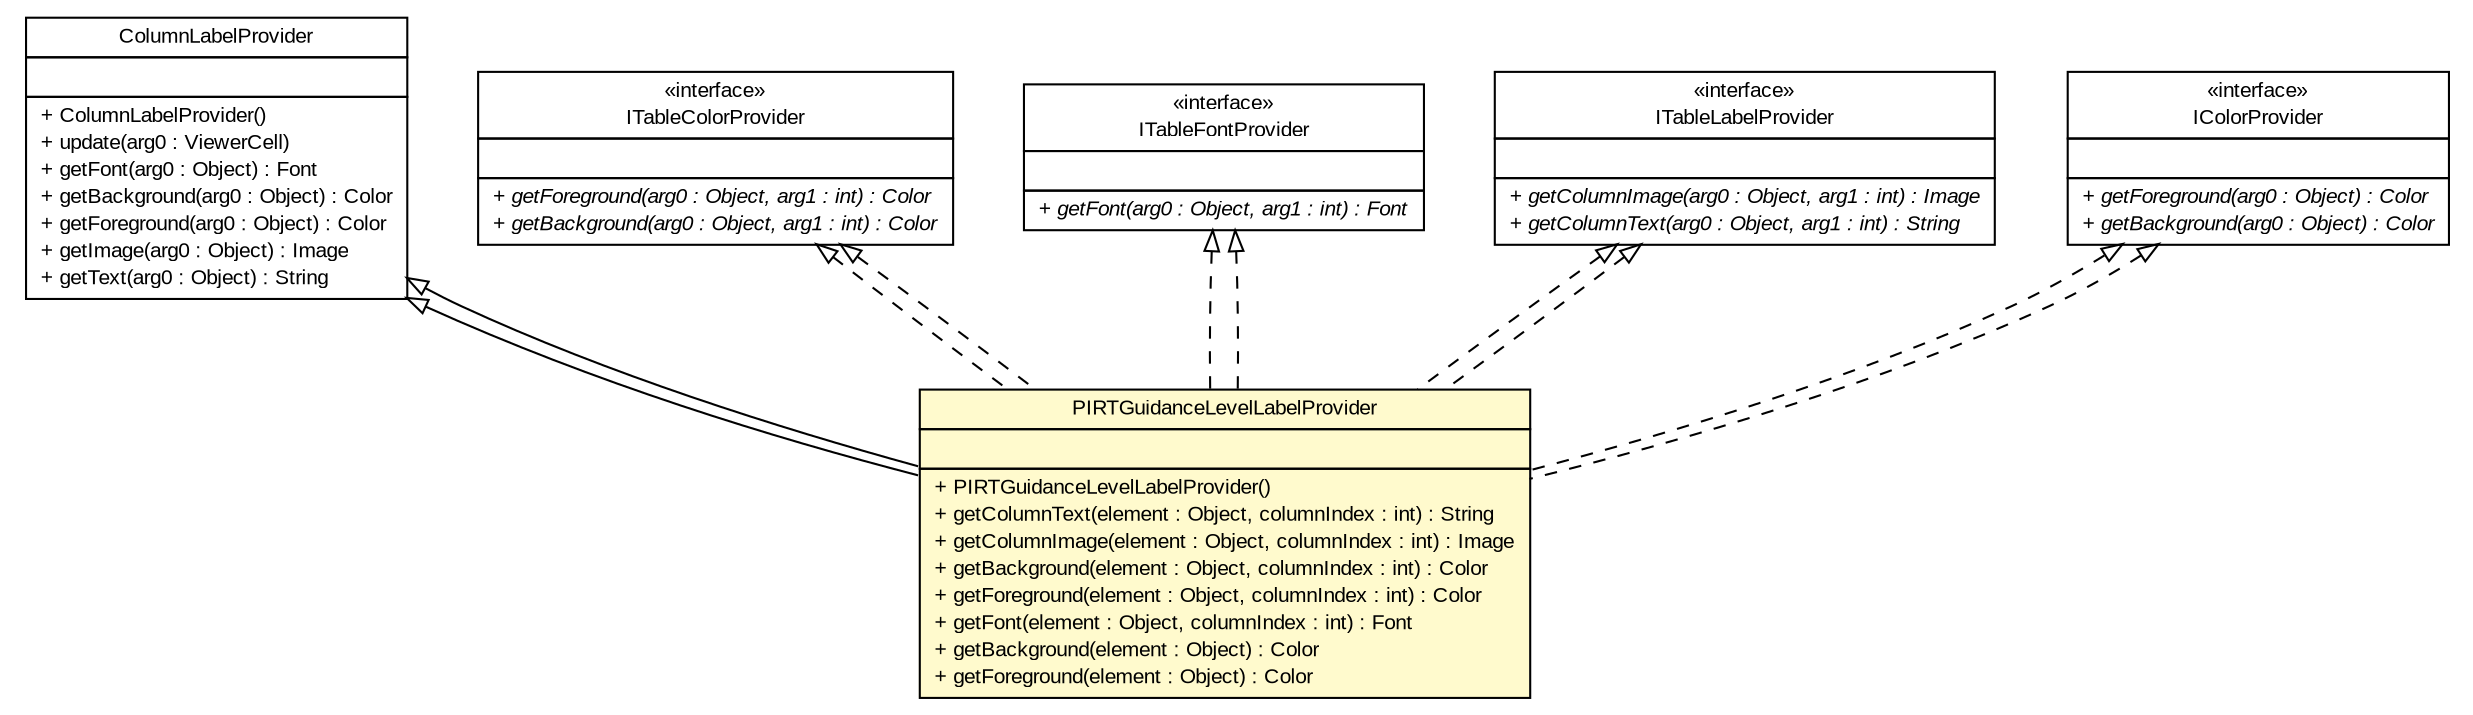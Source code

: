 #!/usr/local/bin/dot
#
# Class diagram 
# Generated by UMLGraph version R5_6-24-gf6e263 (http://www.umlgraph.org/)
#

digraph G {
	edge [fontname="arial",fontsize=10,labelfontname="arial",labelfontsize=10];
	node [fontname="arial",fontsize=10,shape=plaintext];
	nodesep=0.25;
	ranksep=0.5;
	// gov.sandia.cf.parts.ui.pirt.editors.PIRTGuidanceLevelLabelProvider
	c321520 [label=<<table title="gov.sandia.cf.parts.ui.pirt.editors.PIRTGuidanceLevelLabelProvider" border="0" cellborder="1" cellspacing="0" cellpadding="2" port="p" bgcolor="lemonChiffon" href="./PIRTGuidanceLevelLabelProvider.html">
		<tr><td><table border="0" cellspacing="0" cellpadding="1">
<tr><td align="center" balign="center"> PIRTGuidanceLevelLabelProvider </td></tr>
		</table></td></tr>
		<tr><td><table border="0" cellspacing="0" cellpadding="1">
<tr><td align="left" balign="left">  </td></tr>
		</table></td></tr>
		<tr><td><table border="0" cellspacing="0" cellpadding="1">
<tr><td align="left" balign="left"> + PIRTGuidanceLevelLabelProvider() </td></tr>
<tr><td align="left" balign="left"> + getColumnText(element : Object, columnIndex : int) : String </td></tr>
<tr><td align="left" balign="left"> + getColumnImage(element : Object, columnIndex : int) : Image </td></tr>
<tr><td align="left" balign="left"> + getBackground(element : Object, columnIndex : int) : Color </td></tr>
<tr><td align="left" balign="left"> + getForeground(element : Object, columnIndex : int) : Color </td></tr>
<tr><td align="left" balign="left"> + getFont(element : Object, columnIndex : int) : Font </td></tr>
<tr><td align="left" balign="left"> + getBackground(element : Object) : Color </td></tr>
<tr><td align="left" balign="left"> + getForeground(element : Object) : Color </td></tr>
		</table></td></tr>
		</table>>, URL="./PIRTGuidanceLevelLabelProvider.html", fontname="arial", fontcolor="black", fontsize=10.0];
	//gov.sandia.cf.parts.ui.pirt.editors.PIRTGuidanceLevelLabelProvider extends org.eclipse.jface.viewers.ColumnLabelProvider
	c321662:p -> c321520:p [dir=back,arrowtail=empty];
	//gov.sandia.cf.parts.ui.pirt.editors.PIRTGuidanceLevelLabelProvider implements org.eclipse.jface.viewers.ITableColorProvider
	c321663:p -> c321520:p [dir=back,arrowtail=empty,style=dashed];
	//gov.sandia.cf.parts.ui.pirt.editors.PIRTGuidanceLevelLabelProvider implements org.eclipse.jface.viewers.ITableFontProvider
	c321664:p -> c321520:p [dir=back,arrowtail=empty,style=dashed];
	//gov.sandia.cf.parts.ui.pirt.editors.PIRTGuidanceLevelLabelProvider implements org.eclipse.jface.viewers.ITableLabelProvider
	c321665:p -> c321520:p [dir=back,arrowtail=empty,style=dashed];
	//gov.sandia.cf.parts.ui.pirt.editors.PIRTGuidanceLevelLabelProvider implements org.eclipse.jface.viewers.IColorProvider
	c321666:p -> c321520:p [dir=back,arrowtail=empty,style=dashed];
	//gov.sandia.cf.parts.ui.pirt.editors.PIRTGuidanceLevelLabelProvider extends org.eclipse.jface.viewers.ColumnLabelProvider
	c321662:p -> c321520:p [dir=back,arrowtail=empty];
	//gov.sandia.cf.parts.ui.pirt.editors.PIRTGuidanceLevelLabelProvider implements org.eclipse.jface.viewers.ITableColorProvider
	c321663:p -> c321520:p [dir=back,arrowtail=empty,style=dashed];
	//gov.sandia.cf.parts.ui.pirt.editors.PIRTGuidanceLevelLabelProvider implements org.eclipse.jface.viewers.ITableFontProvider
	c321664:p -> c321520:p [dir=back,arrowtail=empty,style=dashed];
	//gov.sandia.cf.parts.ui.pirt.editors.PIRTGuidanceLevelLabelProvider implements org.eclipse.jface.viewers.ITableLabelProvider
	c321665:p -> c321520:p [dir=back,arrowtail=empty,style=dashed];
	//gov.sandia.cf.parts.ui.pirt.editors.PIRTGuidanceLevelLabelProvider implements org.eclipse.jface.viewers.IColorProvider
	c321666:p -> c321520:p [dir=back,arrowtail=empty,style=dashed];
	// org.eclipse.jface.viewers.ColumnLabelProvider
	c321662 [label=<<table title="org.eclipse.jface.viewers.ColumnLabelProvider" border="0" cellborder="1" cellspacing="0" cellpadding="2" port="p" href="http://java.sun.com/j2se/1.4.2/docs/api/org/eclipse/jface/viewers/ColumnLabelProvider.html">
		<tr><td><table border="0" cellspacing="0" cellpadding="1">
<tr><td align="center" balign="center"> ColumnLabelProvider </td></tr>
		</table></td></tr>
		<tr><td><table border="0" cellspacing="0" cellpadding="1">
<tr><td align="left" balign="left">  </td></tr>
		</table></td></tr>
		<tr><td><table border="0" cellspacing="0" cellpadding="1">
<tr><td align="left" balign="left"> + ColumnLabelProvider() </td></tr>
<tr><td align="left" balign="left"> + update(arg0 : ViewerCell) </td></tr>
<tr><td align="left" balign="left"> + getFont(arg0 : Object) : Font </td></tr>
<tr><td align="left" balign="left"> + getBackground(arg0 : Object) : Color </td></tr>
<tr><td align="left" balign="left"> + getForeground(arg0 : Object) : Color </td></tr>
<tr><td align="left" balign="left"> + getImage(arg0 : Object) : Image </td></tr>
<tr><td align="left" balign="left"> + getText(arg0 : Object) : String </td></tr>
		</table></td></tr>
		</table>>, URL="http://java.sun.com/j2se/1.4.2/docs/api/org/eclipse/jface/viewers/ColumnLabelProvider.html", fontname="arial", fontcolor="black", fontsize=10.0];
	// org.eclipse.jface.viewers.ITableFontProvider
	c321664 [label=<<table title="org.eclipse.jface.viewers.ITableFontProvider" border="0" cellborder="1" cellspacing="0" cellpadding="2" port="p" href="http://java.sun.com/j2se/1.4.2/docs/api/org/eclipse/jface/viewers/ITableFontProvider.html">
		<tr><td><table border="0" cellspacing="0" cellpadding="1">
<tr><td align="center" balign="center"> &#171;interface&#187; </td></tr>
<tr><td align="center" balign="center"> ITableFontProvider </td></tr>
		</table></td></tr>
		<tr><td><table border="0" cellspacing="0" cellpadding="1">
<tr><td align="left" balign="left">  </td></tr>
		</table></td></tr>
		<tr><td><table border="0" cellspacing="0" cellpadding="1">
<tr><td align="left" balign="left"><font face="arial italic" point-size="10.0"> + getFont(arg0 : Object, arg1 : int) : Font </font></td></tr>
		</table></td></tr>
		</table>>, URL="http://java.sun.com/j2se/1.4.2/docs/api/org/eclipse/jface/viewers/ITableFontProvider.html", fontname="arial", fontcolor="black", fontsize=10.0];
	// org.eclipse.jface.viewers.IColorProvider
	c321666 [label=<<table title="org.eclipse.jface.viewers.IColorProvider" border="0" cellborder="1" cellspacing="0" cellpadding="2" port="p" href="http://java.sun.com/j2se/1.4.2/docs/api/org/eclipse/jface/viewers/IColorProvider.html">
		<tr><td><table border="0" cellspacing="0" cellpadding="1">
<tr><td align="center" balign="center"> &#171;interface&#187; </td></tr>
<tr><td align="center" balign="center"> IColorProvider </td></tr>
		</table></td></tr>
		<tr><td><table border="0" cellspacing="0" cellpadding="1">
<tr><td align="left" balign="left">  </td></tr>
		</table></td></tr>
		<tr><td><table border="0" cellspacing="0" cellpadding="1">
<tr><td align="left" balign="left"><font face="arial italic" point-size="10.0"> + getForeground(arg0 : Object) : Color </font></td></tr>
<tr><td align="left" balign="left"><font face="arial italic" point-size="10.0"> + getBackground(arg0 : Object) : Color </font></td></tr>
		</table></td></tr>
		</table>>, URL="http://java.sun.com/j2se/1.4.2/docs/api/org/eclipse/jface/viewers/IColorProvider.html", fontname="arial", fontcolor="black", fontsize=10.0];
	// org.eclipse.jface.viewers.ITableLabelProvider
	c321665 [label=<<table title="org.eclipse.jface.viewers.ITableLabelProvider" border="0" cellborder="1" cellspacing="0" cellpadding="2" port="p" href="http://java.sun.com/j2se/1.4.2/docs/api/org/eclipse/jface/viewers/ITableLabelProvider.html">
		<tr><td><table border="0" cellspacing="0" cellpadding="1">
<tr><td align="center" balign="center"> &#171;interface&#187; </td></tr>
<tr><td align="center" balign="center"> ITableLabelProvider </td></tr>
		</table></td></tr>
		<tr><td><table border="0" cellspacing="0" cellpadding="1">
<tr><td align="left" balign="left">  </td></tr>
		</table></td></tr>
		<tr><td><table border="0" cellspacing="0" cellpadding="1">
<tr><td align="left" balign="left"><font face="arial italic" point-size="10.0"> + getColumnImage(arg0 : Object, arg1 : int) : Image </font></td></tr>
<tr><td align="left" balign="left"><font face="arial italic" point-size="10.0"> + getColumnText(arg0 : Object, arg1 : int) : String </font></td></tr>
		</table></td></tr>
		</table>>, URL="http://java.sun.com/j2se/1.4.2/docs/api/org/eclipse/jface/viewers/ITableLabelProvider.html", fontname="arial", fontcolor="black", fontsize=10.0];
	// org.eclipse.jface.viewers.ITableColorProvider
	c321663 [label=<<table title="org.eclipse.jface.viewers.ITableColorProvider" border="0" cellborder="1" cellspacing="0" cellpadding="2" port="p" href="http://java.sun.com/j2se/1.4.2/docs/api/org/eclipse/jface/viewers/ITableColorProvider.html">
		<tr><td><table border="0" cellspacing="0" cellpadding="1">
<tr><td align="center" balign="center"> &#171;interface&#187; </td></tr>
<tr><td align="center" balign="center"> ITableColorProvider </td></tr>
		</table></td></tr>
		<tr><td><table border="0" cellspacing="0" cellpadding="1">
<tr><td align="left" balign="left">  </td></tr>
		</table></td></tr>
		<tr><td><table border="0" cellspacing="0" cellpadding="1">
<tr><td align="left" balign="left"><font face="arial italic" point-size="10.0"> + getForeground(arg0 : Object, arg1 : int) : Color </font></td></tr>
<tr><td align="left" balign="left"><font face="arial italic" point-size="10.0"> + getBackground(arg0 : Object, arg1 : int) : Color </font></td></tr>
		</table></td></tr>
		</table>>, URL="http://java.sun.com/j2se/1.4.2/docs/api/org/eclipse/jface/viewers/ITableColorProvider.html", fontname="arial", fontcolor="black", fontsize=10.0];
}

